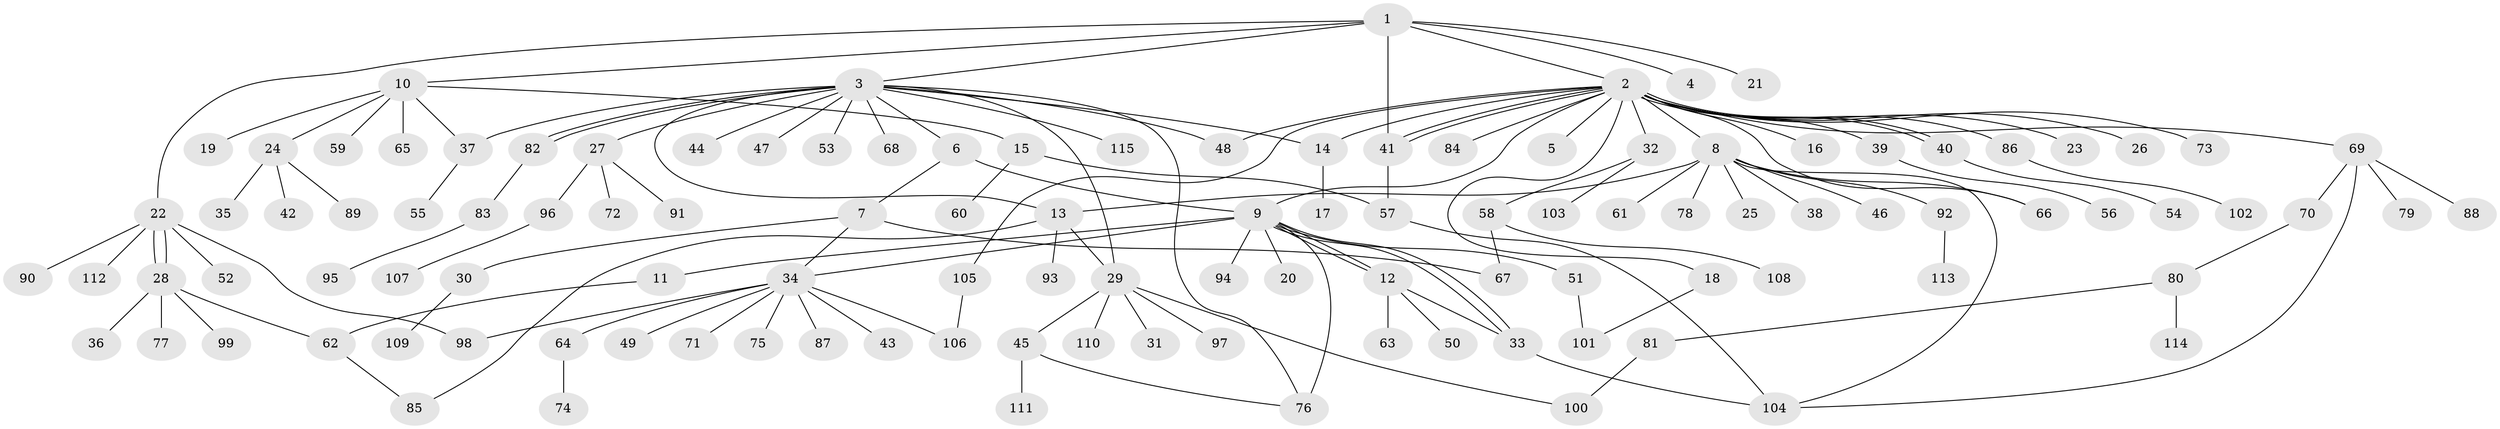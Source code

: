 // coarse degree distribution, {6: 0.028985507246376812, 19: 0.014492753623188406, 13: 0.014492753623188406, 1: 0.6376811594202898, 11: 0.014492753623188406, 4: 0.057971014492753624, 9: 0.014492753623188406, 2: 0.14492753623188406, 7: 0.028985507246376812, 5: 0.014492753623188406, 3: 0.014492753623188406, 10: 0.014492753623188406}
// Generated by graph-tools (version 1.1) at 2025/18/03/04/25 18:18:29]
// undirected, 115 vertices, 143 edges
graph export_dot {
graph [start="1"]
  node [color=gray90,style=filled];
  1;
  2;
  3;
  4;
  5;
  6;
  7;
  8;
  9;
  10;
  11;
  12;
  13;
  14;
  15;
  16;
  17;
  18;
  19;
  20;
  21;
  22;
  23;
  24;
  25;
  26;
  27;
  28;
  29;
  30;
  31;
  32;
  33;
  34;
  35;
  36;
  37;
  38;
  39;
  40;
  41;
  42;
  43;
  44;
  45;
  46;
  47;
  48;
  49;
  50;
  51;
  52;
  53;
  54;
  55;
  56;
  57;
  58;
  59;
  60;
  61;
  62;
  63;
  64;
  65;
  66;
  67;
  68;
  69;
  70;
  71;
  72;
  73;
  74;
  75;
  76;
  77;
  78;
  79;
  80;
  81;
  82;
  83;
  84;
  85;
  86;
  87;
  88;
  89;
  90;
  91;
  92;
  93;
  94;
  95;
  96;
  97;
  98;
  99;
  100;
  101;
  102;
  103;
  104;
  105;
  106;
  107;
  108;
  109;
  110;
  111;
  112;
  113;
  114;
  115;
  1 -- 2;
  1 -- 3;
  1 -- 4;
  1 -- 10;
  1 -- 21;
  1 -- 22;
  1 -- 41;
  2 -- 5;
  2 -- 8;
  2 -- 9;
  2 -- 14;
  2 -- 16;
  2 -- 18;
  2 -- 23;
  2 -- 26;
  2 -- 32;
  2 -- 39;
  2 -- 40;
  2 -- 40;
  2 -- 41;
  2 -- 41;
  2 -- 48;
  2 -- 66;
  2 -- 69;
  2 -- 73;
  2 -- 84;
  2 -- 86;
  2 -- 105;
  3 -- 6;
  3 -- 13;
  3 -- 14;
  3 -- 27;
  3 -- 29;
  3 -- 37;
  3 -- 44;
  3 -- 47;
  3 -- 48;
  3 -- 53;
  3 -- 68;
  3 -- 76;
  3 -- 82;
  3 -- 82;
  3 -- 115;
  6 -- 7;
  6 -- 9;
  7 -- 30;
  7 -- 34;
  7 -- 67;
  8 -- 13;
  8 -- 25;
  8 -- 38;
  8 -- 46;
  8 -- 61;
  8 -- 66;
  8 -- 78;
  8 -- 92;
  8 -- 104;
  9 -- 11;
  9 -- 12;
  9 -- 12;
  9 -- 20;
  9 -- 33;
  9 -- 33;
  9 -- 34;
  9 -- 51;
  9 -- 76;
  9 -- 94;
  10 -- 15;
  10 -- 19;
  10 -- 24;
  10 -- 37;
  10 -- 59;
  10 -- 65;
  11 -- 62;
  12 -- 33;
  12 -- 50;
  12 -- 63;
  13 -- 29;
  13 -- 85;
  13 -- 93;
  14 -- 17;
  15 -- 57;
  15 -- 60;
  18 -- 101;
  22 -- 28;
  22 -- 28;
  22 -- 52;
  22 -- 90;
  22 -- 98;
  22 -- 112;
  24 -- 35;
  24 -- 42;
  24 -- 89;
  27 -- 72;
  27 -- 91;
  27 -- 96;
  28 -- 36;
  28 -- 62;
  28 -- 77;
  28 -- 99;
  29 -- 31;
  29 -- 45;
  29 -- 97;
  29 -- 100;
  29 -- 110;
  30 -- 109;
  32 -- 58;
  32 -- 103;
  33 -- 104;
  34 -- 43;
  34 -- 49;
  34 -- 64;
  34 -- 71;
  34 -- 75;
  34 -- 87;
  34 -- 98;
  34 -- 106;
  37 -- 55;
  39 -- 56;
  40 -- 54;
  41 -- 57;
  45 -- 76;
  45 -- 111;
  51 -- 101;
  57 -- 104;
  58 -- 67;
  58 -- 108;
  62 -- 85;
  64 -- 74;
  69 -- 70;
  69 -- 79;
  69 -- 88;
  69 -- 104;
  70 -- 80;
  80 -- 81;
  80 -- 114;
  81 -- 100;
  82 -- 83;
  83 -- 95;
  86 -- 102;
  92 -- 113;
  96 -- 107;
  105 -- 106;
}
